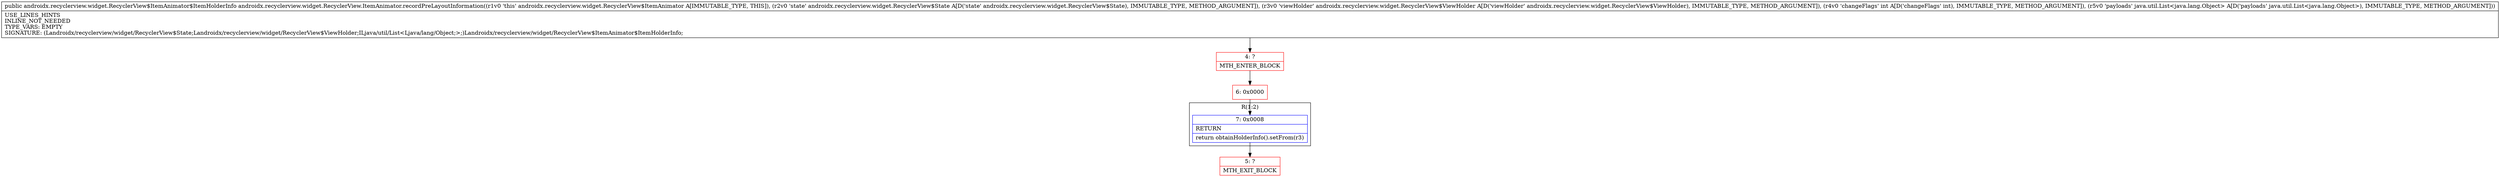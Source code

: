 digraph "CFG forandroidx.recyclerview.widget.RecyclerView.ItemAnimator.recordPreLayoutInformation(Landroidx\/recyclerview\/widget\/RecyclerView$State;Landroidx\/recyclerview\/widget\/RecyclerView$ViewHolder;ILjava\/util\/List;)Landroidx\/recyclerview\/widget\/RecyclerView$ItemAnimator$ItemHolderInfo;" {
subgraph cluster_Region_2021047465 {
label = "R(1:2)";
node [shape=record,color=blue];
Node_7 [shape=record,label="{7\:\ 0x0008|RETURN\l|return obtainHolderInfo().setFrom(r3)\l}"];
}
Node_4 [shape=record,color=red,label="{4\:\ ?|MTH_ENTER_BLOCK\l}"];
Node_6 [shape=record,color=red,label="{6\:\ 0x0000}"];
Node_5 [shape=record,color=red,label="{5\:\ ?|MTH_EXIT_BLOCK\l}"];
MethodNode[shape=record,label="{public androidx.recyclerview.widget.RecyclerView$ItemAnimator$ItemHolderInfo androidx.recyclerview.widget.RecyclerView.ItemAnimator.recordPreLayoutInformation((r1v0 'this' androidx.recyclerview.widget.RecyclerView$ItemAnimator A[IMMUTABLE_TYPE, THIS]), (r2v0 'state' androidx.recyclerview.widget.RecyclerView$State A[D('state' androidx.recyclerview.widget.RecyclerView$State), IMMUTABLE_TYPE, METHOD_ARGUMENT]), (r3v0 'viewHolder' androidx.recyclerview.widget.RecyclerView$ViewHolder A[D('viewHolder' androidx.recyclerview.widget.RecyclerView$ViewHolder), IMMUTABLE_TYPE, METHOD_ARGUMENT]), (r4v0 'changeFlags' int A[D('changeFlags' int), IMMUTABLE_TYPE, METHOD_ARGUMENT]), (r5v0 'payloads' java.util.List\<java.lang.Object\> A[D('payloads' java.util.List\<java.lang.Object\>), IMMUTABLE_TYPE, METHOD_ARGUMENT]))  | USE_LINES_HINTS\lINLINE_NOT_NEEDED\lTYPE_VARS: EMPTY\lSIGNATURE: (Landroidx\/recyclerview\/widget\/RecyclerView$State;Landroidx\/recyclerview\/widget\/RecyclerView$ViewHolder;ILjava\/util\/List\<Ljava\/lang\/Object;\>;)Landroidx\/recyclerview\/widget\/RecyclerView$ItemAnimator$ItemHolderInfo;\l}"];
MethodNode -> Node_4;Node_7 -> Node_5;
Node_4 -> Node_6;
Node_6 -> Node_7;
}

